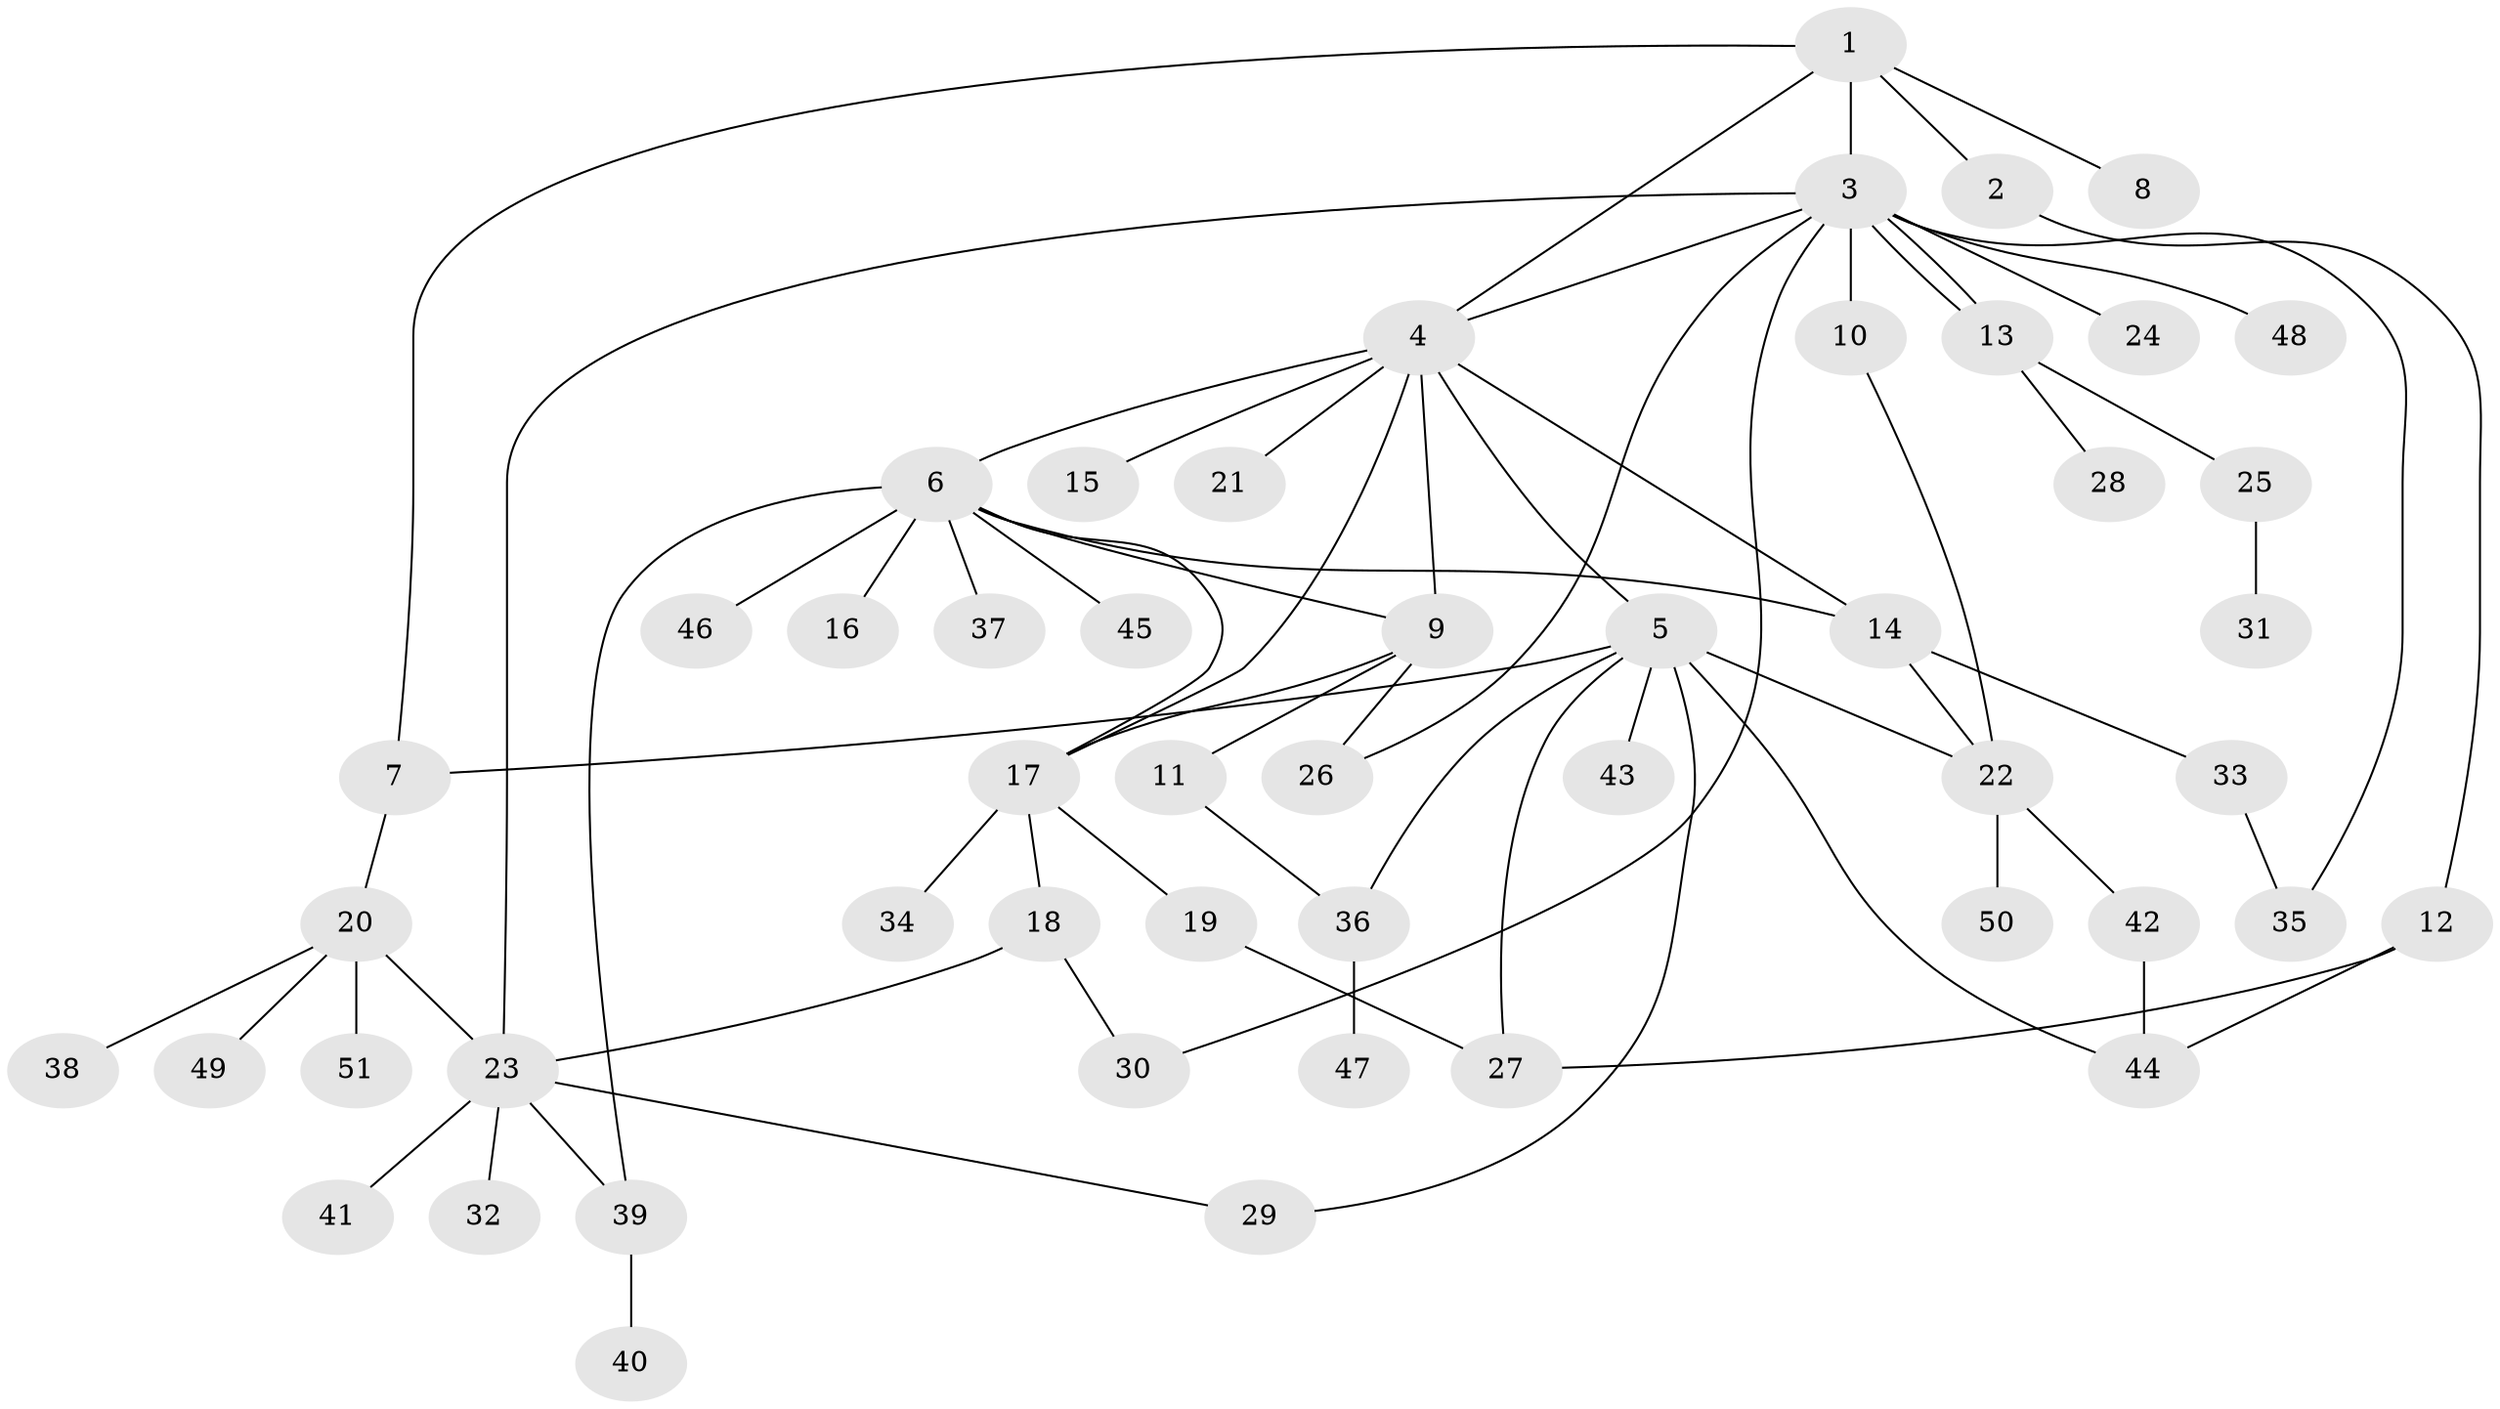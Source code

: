 // coarse degree distribution, {5: 0.08108108108108109, 11: 0.02702702702702703, 8: 0.05405405405405406, 7: 0.05405405405405406, 3: 0.10810810810810811, 1: 0.43243243243243246, 4: 0.10810810810810811, 2: 0.10810810810810811, 6: 0.02702702702702703}
// Generated by graph-tools (version 1.1) at 2025/23/03/03/25 07:23:55]
// undirected, 51 vertices, 71 edges
graph export_dot {
graph [start="1"]
  node [color=gray90,style=filled];
  1;
  2;
  3;
  4;
  5;
  6;
  7;
  8;
  9;
  10;
  11;
  12;
  13;
  14;
  15;
  16;
  17;
  18;
  19;
  20;
  21;
  22;
  23;
  24;
  25;
  26;
  27;
  28;
  29;
  30;
  31;
  32;
  33;
  34;
  35;
  36;
  37;
  38;
  39;
  40;
  41;
  42;
  43;
  44;
  45;
  46;
  47;
  48;
  49;
  50;
  51;
  1 -- 2;
  1 -- 3;
  1 -- 4;
  1 -- 7;
  1 -- 8;
  2 -- 12;
  3 -- 4;
  3 -- 10;
  3 -- 13;
  3 -- 13;
  3 -- 23;
  3 -- 24;
  3 -- 26;
  3 -- 30;
  3 -- 35;
  3 -- 48;
  4 -- 5;
  4 -- 6;
  4 -- 9;
  4 -- 14;
  4 -- 15;
  4 -- 17;
  4 -- 21;
  5 -- 7;
  5 -- 22;
  5 -- 27;
  5 -- 29;
  5 -- 36;
  5 -- 43;
  5 -- 44;
  6 -- 9;
  6 -- 14;
  6 -- 16;
  6 -- 17;
  6 -- 37;
  6 -- 39;
  6 -- 45;
  6 -- 46;
  7 -- 20;
  9 -- 11;
  9 -- 17;
  9 -- 26;
  10 -- 22;
  11 -- 36;
  12 -- 27;
  12 -- 44;
  13 -- 25;
  13 -- 28;
  14 -- 22;
  14 -- 33;
  17 -- 18;
  17 -- 19;
  17 -- 34;
  18 -- 23;
  18 -- 30;
  19 -- 27;
  20 -- 23;
  20 -- 38;
  20 -- 49;
  20 -- 51;
  22 -- 42;
  22 -- 50;
  23 -- 29;
  23 -- 32;
  23 -- 39;
  23 -- 41;
  25 -- 31;
  33 -- 35;
  36 -- 47;
  39 -- 40;
  42 -- 44;
}
